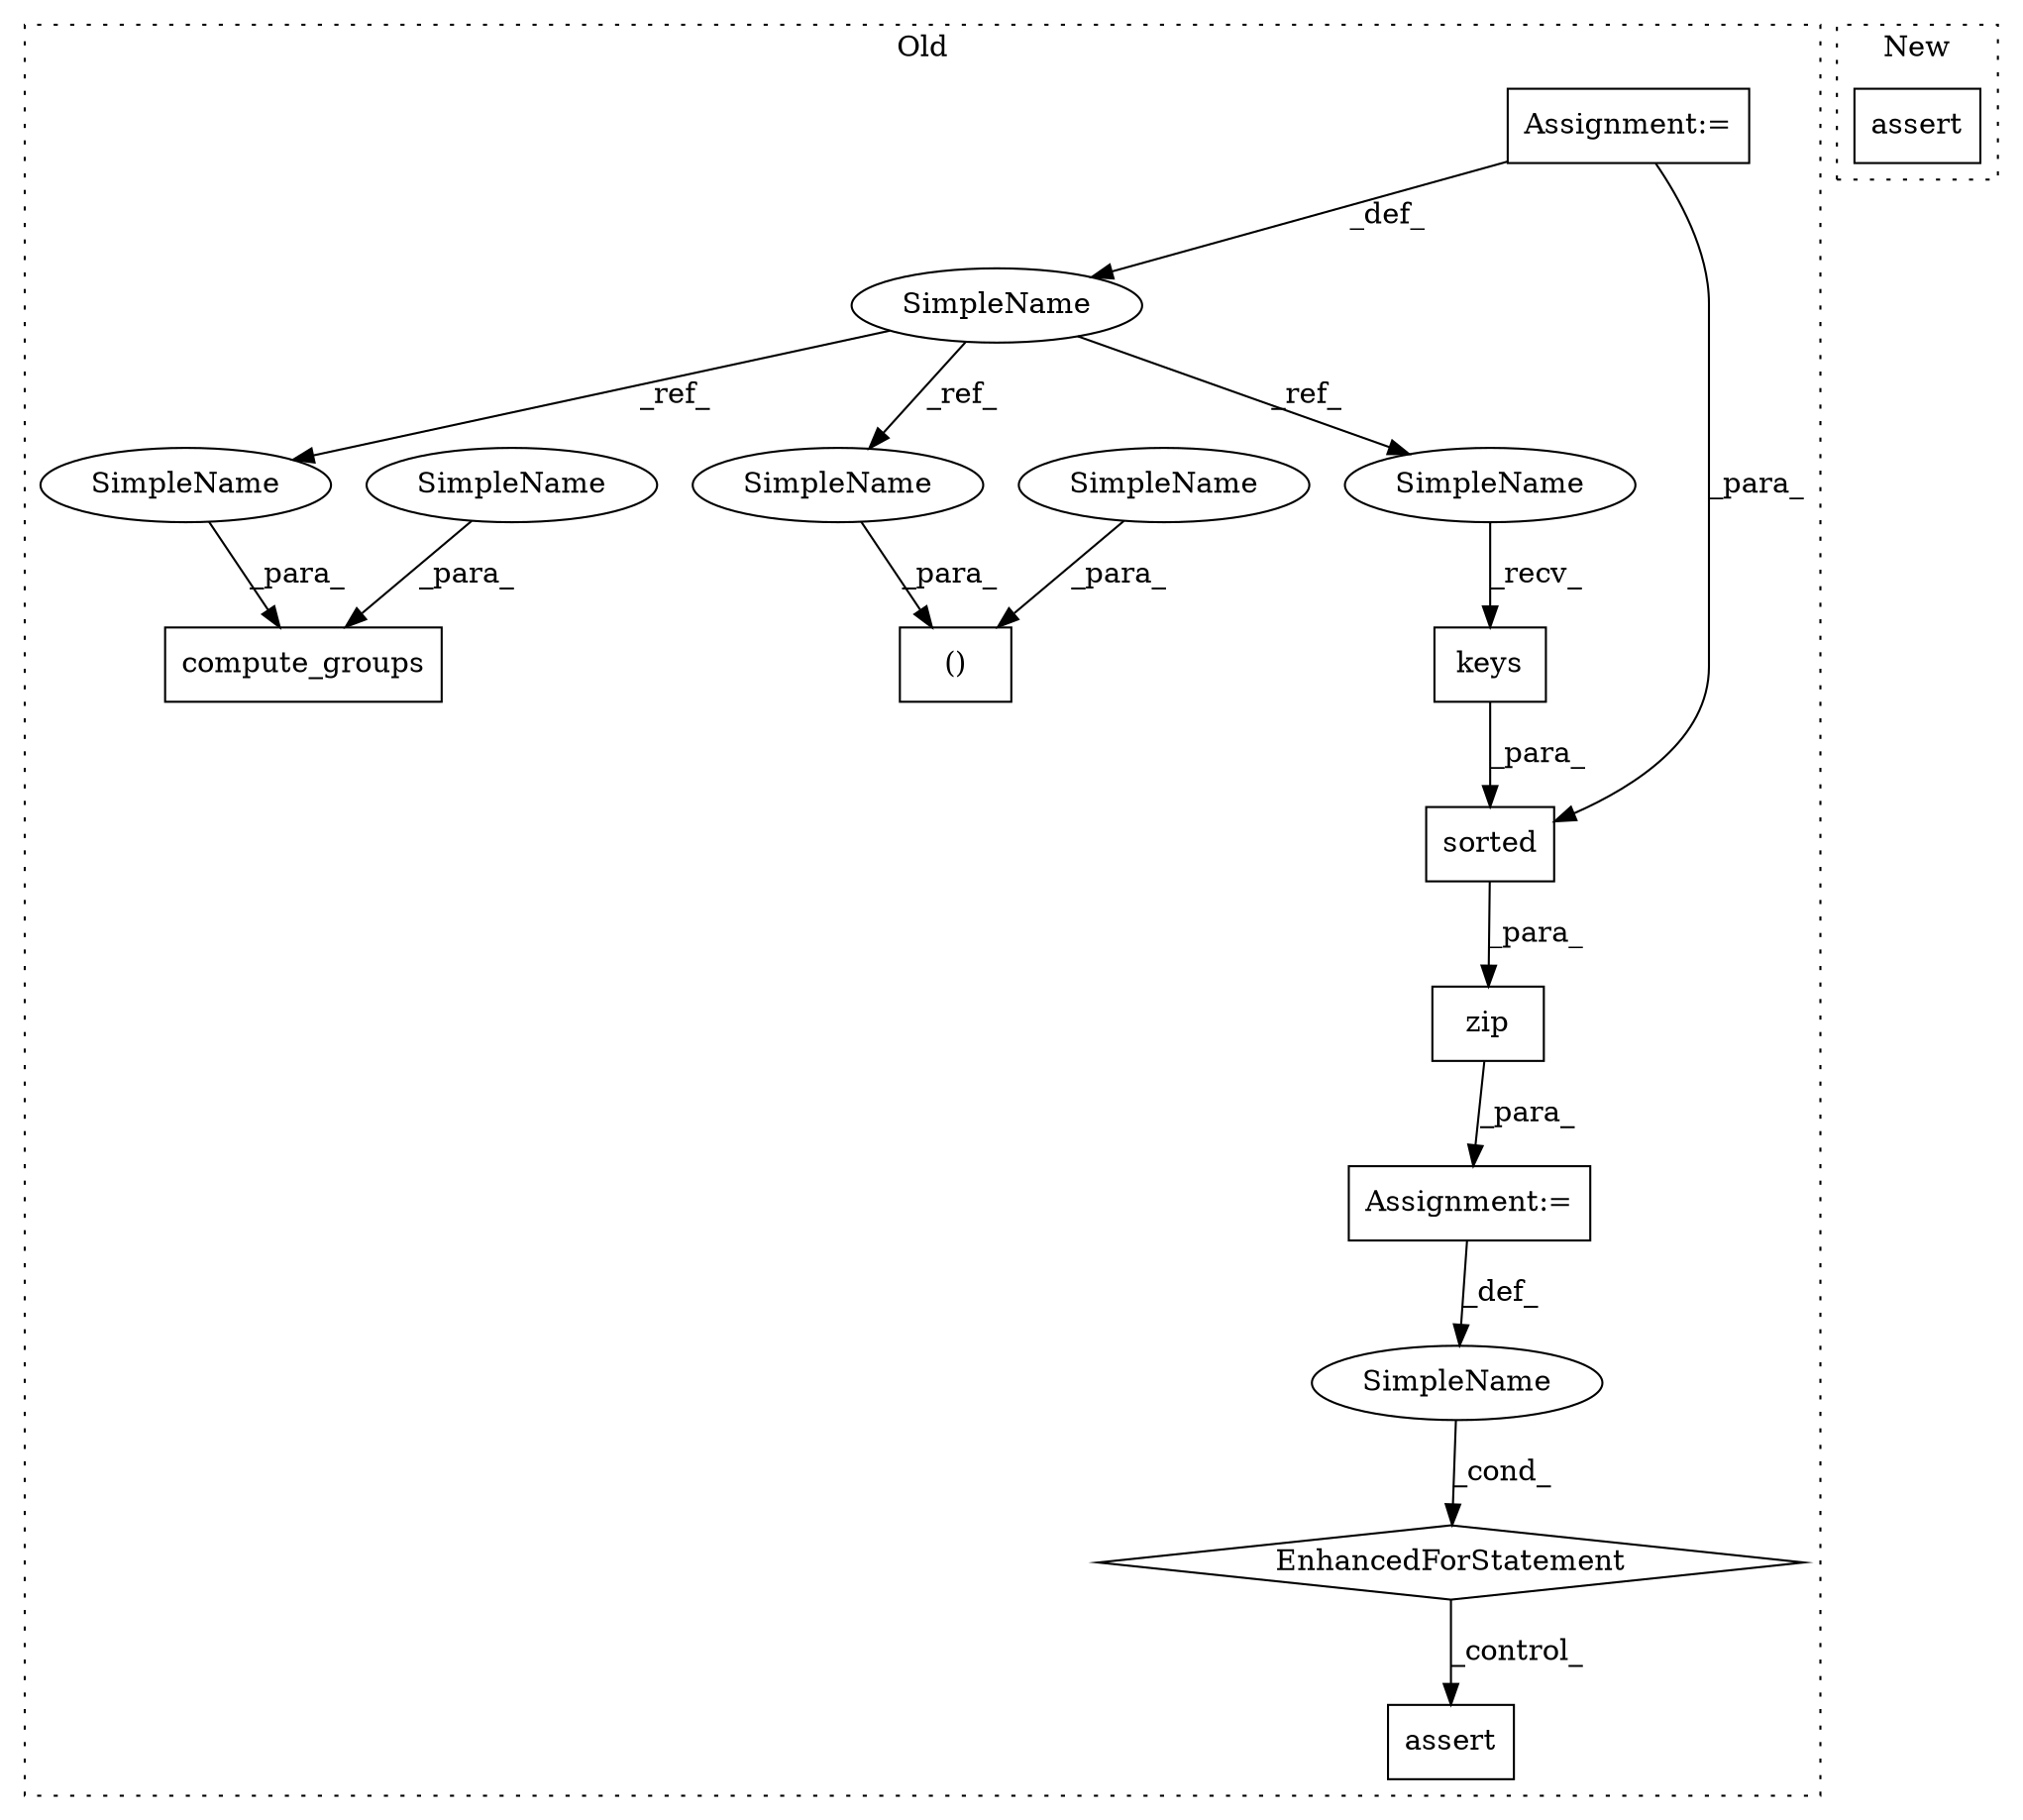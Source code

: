 digraph G {
subgraph cluster0 {
1 [label="compute_groups" a="32" s="4663,4714" l="15,1" shape="box"];
3 [label="SimpleName" a="42" s="3778" l="10" shape="ellipse"];
4 [label="()" a="106" s="3992" l="60" shape="box"];
5 [label="keys" a="32" s="5139" l="6" shape="box"];
6 [label="EnhancedForStatement" a="70" s="4982,5147" l="83,2" shape="diamond"];
7 [label="zip" a="32" s="5102,5146" l="4,1" shape="box"];
8 [label="sorted" a="32" s="5121,5145" l="7,1" shape="box"];
9 [label="SimpleName" a="42" s="5077" l="22" shape="ellipse"];
10 [label="assert" a="32" s="5162,5210" l="12,1" shape="box"];
11 [label="Assignment:=" a="7" s="3778" l="10" shape="box"];
12 [label="Assignment:=" a="7" s="4982,5147" l="83,2" shape="box"];
13 [label="SimpleName" a="42" s="4042" l="10" shape="ellipse"];
14 [label="SimpleName" a="42" s="4704" l="10" shape="ellipse"];
15 [label="SimpleName" a="42" s="5128" l="10" shape="ellipse"];
16 [label="SimpleName" a="42" s="3992" l="5" shape="ellipse"];
17 [label="SimpleName" a="42" s="4678" l="5" shape="ellipse"];
label = "Old";
style="dotted";
}
subgraph cluster1 {
2 [label="assert" a="32" s="8534,8574" l="11,1" shape="box"];
label = "New";
style="dotted";
}
3 -> 13 [label="_ref_"];
3 -> 14 [label="_ref_"];
3 -> 15 [label="_ref_"];
5 -> 8 [label="_para_"];
6 -> 10 [label="_control_"];
7 -> 12 [label="_para_"];
8 -> 7 [label="_para_"];
9 -> 6 [label="_cond_"];
11 -> 8 [label="_para_"];
11 -> 3 [label="_def_"];
12 -> 9 [label="_def_"];
13 -> 4 [label="_para_"];
14 -> 1 [label="_para_"];
15 -> 5 [label="_recv_"];
16 -> 4 [label="_para_"];
17 -> 1 [label="_para_"];
}